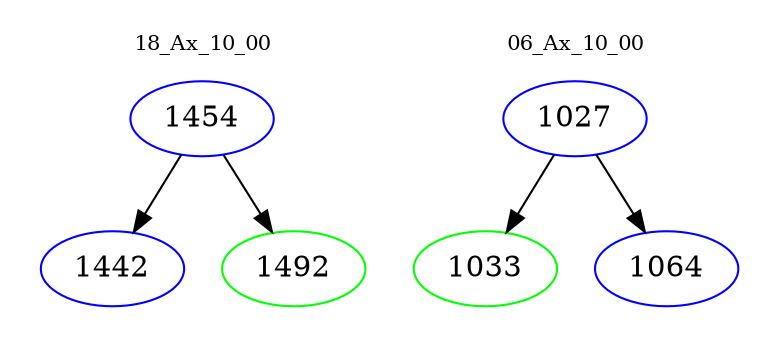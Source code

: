 digraph{
subgraph cluster_0 {
color = white
label = "18_Ax_10_00";
fontsize=10;
T0_1454 [label="1454", color="blue"]
T0_1454 -> T0_1442 [color="black"]
T0_1442 [label="1442", color="blue"]
T0_1454 -> T0_1492 [color="black"]
T0_1492 [label="1492", color="green"]
}
subgraph cluster_1 {
color = white
label = "06_Ax_10_00";
fontsize=10;
T1_1027 [label="1027", color="blue"]
T1_1027 -> T1_1033 [color="black"]
T1_1033 [label="1033", color="green"]
T1_1027 -> T1_1064 [color="black"]
T1_1064 [label="1064", color="blue"]
}
}
